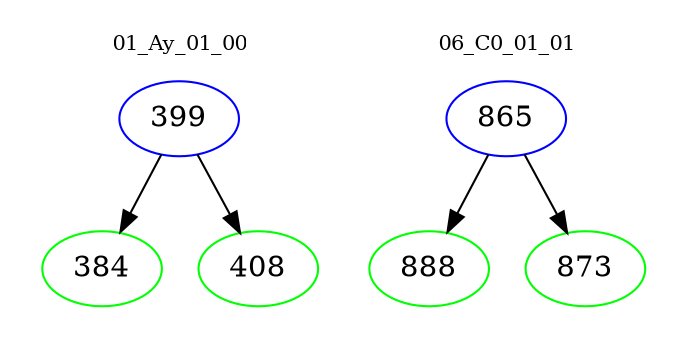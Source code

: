 digraph{
subgraph cluster_0 {
color = white
label = "01_Ay_01_00";
fontsize=10;
T0_399 [label="399", color="blue"]
T0_399 -> T0_384 [color="black"]
T0_384 [label="384", color="green"]
T0_399 -> T0_408 [color="black"]
T0_408 [label="408", color="green"]
}
subgraph cluster_1 {
color = white
label = "06_C0_01_01";
fontsize=10;
T1_865 [label="865", color="blue"]
T1_865 -> T1_888 [color="black"]
T1_888 [label="888", color="green"]
T1_865 -> T1_873 [color="black"]
T1_873 [label="873", color="green"]
}
}
